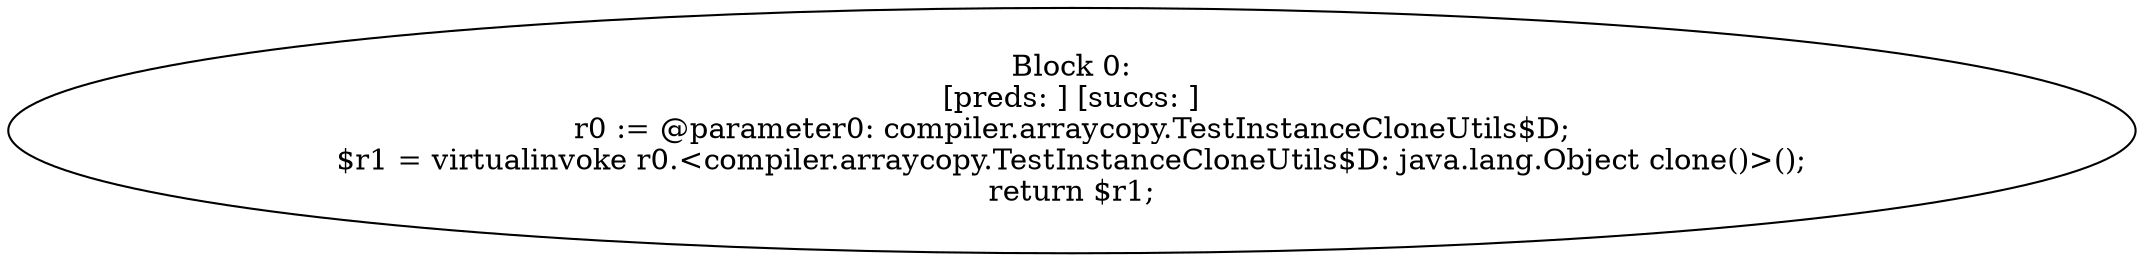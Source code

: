 digraph "unitGraph" {
    "Block 0:
[preds: ] [succs: ]
r0 := @parameter0: compiler.arraycopy.TestInstanceCloneUtils$D;
$r1 = virtualinvoke r0.<compiler.arraycopy.TestInstanceCloneUtils$D: java.lang.Object clone()>();
return $r1;
"
}

